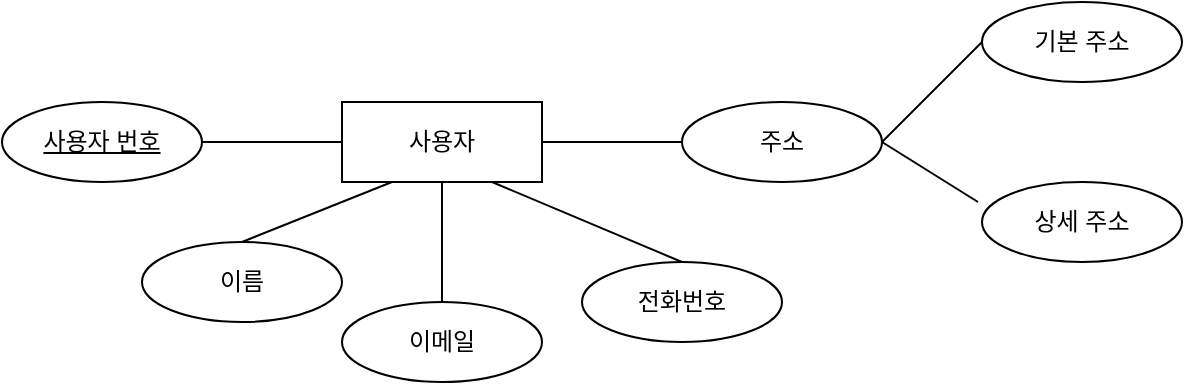 <mxfile version="24.2.3" type="github" pages="3">
  <diagram name="페이지-1" id="6--gZeF1wEDO903Dqqr6">
    <mxGraphModel dx="984" dy="626" grid="1" gridSize="10" guides="1" tooltips="1" connect="1" arrows="1" fold="1" page="1" pageScale="1" pageWidth="827" pageHeight="1169" math="0" shadow="0">
      <root>
        <mxCell id="0" />
        <mxCell id="1" parent="0" />
        <mxCell id="FBzSuq0ser7McIU7XNOZ-1" value="사용자" style="whiteSpace=wrap;html=1;align=center;" parent="1" vertex="1">
          <mxGeometry x="310" y="160" width="100" height="40" as="geometry" />
        </mxCell>
        <mxCell id="FBzSuq0ser7McIU7XNOZ-2" value="이름" style="ellipse;whiteSpace=wrap;html=1;align=center;" parent="1" vertex="1">
          <mxGeometry x="210" y="230" width="100" height="40" as="geometry" />
        </mxCell>
        <mxCell id="FBzSuq0ser7McIU7XNOZ-3" value="" style="endArrow=none;html=1;rounded=0;entryX=0.25;entryY=1;entryDx=0;entryDy=0;exitX=0.5;exitY=0;exitDx=0;exitDy=0;" parent="1" source="FBzSuq0ser7McIU7XNOZ-2" target="FBzSuq0ser7McIU7XNOZ-1" edge="1">
          <mxGeometry relative="1" as="geometry">
            <mxPoint x="330" y="320" as="sourcePoint" />
            <mxPoint x="490" y="320" as="targetPoint" />
          </mxGeometry>
        </mxCell>
        <mxCell id="FBzSuq0ser7McIU7XNOZ-4" value="이메일" style="ellipse;whiteSpace=wrap;html=1;align=center;" parent="1" vertex="1">
          <mxGeometry x="310" y="260" width="100" height="40" as="geometry" />
        </mxCell>
        <mxCell id="FBzSuq0ser7McIU7XNOZ-5" value="전화번호" style="ellipse;whiteSpace=wrap;html=1;align=center;" parent="1" vertex="1">
          <mxGeometry x="430" y="240" width="100" height="40" as="geometry" />
        </mxCell>
        <mxCell id="FBzSuq0ser7McIU7XNOZ-7" value="사용자 번호" style="ellipse;whiteSpace=wrap;html=1;align=center;fontStyle=4;" parent="1" vertex="1">
          <mxGeometry x="140" y="160" width="100" height="40" as="geometry" />
        </mxCell>
        <mxCell id="FBzSuq0ser7McIU7XNOZ-8" value="주소" style="ellipse;whiteSpace=wrap;html=1;align=center;" parent="1" vertex="1">
          <mxGeometry x="480" y="160" width="100" height="40" as="geometry" />
        </mxCell>
        <mxCell id="FBzSuq0ser7McIU7XNOZ-9" value="기본 주소" style="ellipse;whiteSpace=wrap;html=1;align=center;" parent="1" vertex="1">
          <mxGeometry x="630" y="110" width="100" height="40" as="geometry" />
        </mxCell>
        <mxCell id="FBzSuq0ser7McIU7XNOZ-10" value="상세 주소" style="ellipse;whiteSpace=wrap;html=1;align=center;" parent="1" vertex="1">
          <mxGeometry x="630" y="200" width="100" height="40" as="geometry" />
        </mxCell>
        <mxCell id="FBzSuq0ser7McIU7XNOZ-11" value="" style="endArrow=none;html=1;rounded=0;exitX=0.5;exitY=0;exitDx=0;exitDy=0;entryX=0.5;entryY=1;entryDx=0;entryDy=0;" parent="1" source="FBzSuq0ser7McIU7XNOZ-4" target="FBzSuq0ser7McIU7XNOZ-1" edge="1">
          <mxGeometry relative="1" as="geometry">
            <mxPoint x="270" y="240" as="sourcePoint" />
            <mxPoint x="350" y="210" as="targetPoint" />
          </mxGeometry>
        </mxCell>
        <mxCell id="FBzSuq0ser7McIU7XNOZ-12" value="" style="endArrow=none;html=1;rounded=0;entryX=0.75;entryY=1;entryDx=0;entryDy=0;exitX=0.5;exitY=0;exitDx=0;exitDy=0;" parent="1" source="FBzSuq0ser7McIU7XNOZ-5" target="FBzSuq0ser7McIU7XNOZ-1" edge="1">
          <mxGeometry relative="1" as="geometry">
            <mxPoint x="280" y="250" as="sourcePoint" />
            <mxPoint x="355" y="220" as="targetPoint" />
          </mxGeometry>
        </mxCell>
        <mxCell id="FBzSuq0ser7McIU7XNOZ-13" value="" style="endArrow=none;html=1;rounded=0;exitX=1;exitY=0.5;exitDx=0;exitDy=0;entryX=0;entryY=0.5;entryDx=0;entryDy=0;" parent="1" source="FBzSuq0ser7McIU7XNOZ-1" target="FBzSuq0ser7McIU7XNOZ-8" edge="1">
          <mxGeometry relative="1" as="geometry">
            <mxPoint x="330" y="320" as="sourcePoint" />
            <mxPoint x="490" y="320" as="targetPoint" />
          </mxGeometry>
        </mxCell>
        <mxCell id="FBzSuq0ser7McIU7XNOZ-14" value="" style="endArrow=none;html=1;rounded=0;entryX=1;entryY=0.5;entryDx=0;entryDy=0;exitX=0;exitY=0.5;exitDx=0;exitDy=0;" parent="1" source="FBzSuq0ser7McIU7XNOZ-9" target="FBzSuq0ser7McIU7XNOZ-8" edge="1">
          <mxGeometry relative="1" as="geometry">
            <mxPoint x="290" y="260" as="sourcePoint" />
            <mxPoint x="365" y="230" as="targetPoint" />
          </mxGeometry>
        </mxCell>
        <mxCell id="FBzSuq0ser7McIU7XNOZ-15" value="" style="endArrow=none;html=1;rounded=0;entryX=1;entryY=0.5;entryDx=0;entryDy=0;exitX=-0.02;exitY=0.25;exitDx=0;exitDy=0;exitPerimeter=0;" parent="1" source="FBzSuq0ser7McIU7XNOZ-10" target="FBzSuq0ser7McIU7XNOZ-8" edge="1">
          <mxGeometry relative="1" as="geometry">
            <mxPoint x="300" y="270" as="sourcePoint" />
            <mxPoint x="375" y="240" as="targetPoint" />
          </mxGeometry>
        </mxCell>
        <mxCell id="FBzSuq0ser7McIU7XNOZ-16" value="" style="endArrow=none;html=1;rounded=0;entryX=0;entryY=0.5;entryDx=0;entryDy=0;exitX=1;exitY=0.5;exitDx=0;exitDy=0;" parent="1" source="FBzSuq0ser7McIU7XNOZ-7" target="FBzSuq0ser7McIU7XNOZ-1" edge="1">
          <mxGeometry relative="1" as="geometry">
            <mxPoint x="310" y="280" as="sourcePoint" />
            <mxPoint x="385" y="250" as="targetPoint" />
          </mxGeometry>
        </mxCell>
      </root>
    </mxGraphModel>
  </diagram>
  <diagram id="b0v3cTRO-8BU9meh1I1x" name="페이지-2">
    <mxGraphModel dx="984" dy="626" grid="1" gridSize="10" guides="1" tooltips="1" connect="1" arrows="1" fold="1" page="1" pageScale="1" pageWidth="827" pageHeight="1169" math="0" shadow="0">
      <root>
        <mxCell id="0" />
        <mxCell id="1" parent="0" />
        <mxCell id="q2eJ6C5xJmp2FHhEyTEi-1" value="과목" style="whiteSpace=wrap;html=1;align=center;" vertex="1" parent="1">
          <mxGeometry x="554" y="200" width="100" height="40" as="geometry" />
        </mxCell>
        <mxCell id="q2eJ6C5xJmp2FHhEyTEi-2" value="교수" style="whiteSpace=wrap;html=1;align=center;" vertex="1" parent="1">
          <mxGeometry x="554" y="360" width="100" height="40" as="geometry" />
        </mxCell>
        <mxCell id="q2eJ6C5xJmp2FHhEyTEi-3" value="학과" style="whiteSpace=wrap;html=1;align=center;" vertex="1" parent="1">
          <mxGeometry x="161" y="360" width="100" height="40" as="geometry" />
        </mxCell>
        <mxCell id="q2eJ6C5xJmp2FHhEyTEi-4" value="학생" style="whiteSpace=wrap;html=1;align=center;" vertex="1" parent="1">
          <mxGeometry x="161" y="200" width="100" height="40" as="geometry" />
        </mxCell>
        <mxCell id="q2eJ6C5xJmp2FHhEyTEi-5" value="키" style="ellipse;whiteSpace=wrap;html=1;align=center;" vertex="1" parent="1">
          <mxGeometry x="177" y="120" width="100" height="40" as="geometry" />
        </mxCell>
        <mxCell id="q2eJ6C5xJmp2FHhEyTEi-6" value="이름" style="ellipse;whiteSpace=wrap;html=1;align=center;" vertex="1" parent="1">
          <mxGeometry x="57" y="120" width="100" height="40" as="geometry" />
        </mxCell>
        <mxCell id="q2eJ6C5xJmp2FHhEyTEi-7" value="학번" style="ellipse;whiteSpace=wrap;html=1;align=center;fontStyle=4;" vertex="1" parent="1">
          <mxGeometry x="17" y="200" width="100" height="40" as="geometry" />
        </mxCell>
        <mxCell id="q2eJ6C5xJmp2FHhEyTEi-8" value="" style="endArrow=none;html=1;rounded=0;entryX=0;entryY=0.5;entryDx=0;entryDy=0;exitX=1;exitY=0.5;exitDx=0;exitDy=0;" edge="1" parent="1" source="q2eJ6C5xJmp2FHhEyTEi-7" target="q2eJ6C5xJmp2FHhEyTEi-4">
          <mxGeometry relative="1" as="geometry">
            <mxPoint x="117" y="219.5" as="sourcePoint" />
            <mxPoint x="277" y="219.5" as="targetPoint" />
          </mxGeometry>
        </mxCell>
        <mxCell id="q2eJ6C5xJmp2FHhEyTEi-9" value="" style="endArrow=none;html=1;rounded=0;entryX=0.5;entryY=1;entryDx=0;entryDy=0;exitX=0.5;exitY=0;exitDx=0;exitDy=0;" edge="1" parent="1" source="q2eJ6C5xJmp2FHhEyTEi-4" target="q2eJ6C5xJmp2FHhEyTEi-5">
          <mxGeometry relative="1" as="geometry">
            <mxPoint x="127" y="230" as="sourcePoint" />
            <mxPoint x="171" y="230" as="targetPoint" />
          </mxGeometry>
        </mxCell>
        <mxCell id="q2eJ6C5xJmp2FHhEyTEi-10" value="" style="endArrow=none;html=1;rounded=0;entryX=0.25;entryY=0;entryDx=0;entryDy=0;exitX=0.5;exitY=1;exitDx=0;exitDy=0;" edge="1" parent="1" source="q2eJ6C5xJmp2FHhEyTEi-6" target="q2eJ6C5xJmp2FHhEyTEi-4">
          <mxGeometry relative="1" as="geometry">
            <mxPoint x="137" y="170" as="sourcePoint" />
            <mxPoint x="181" y="170" as="targetPoint" />
          </mxGeometry>
        </mxCell>
        <mxCell id="q2eJ6C5xJmp2FHhEyTEi-11" value="학과코드" style="ellipse;whiteSpace=wrap;html=1;align=center;fontStyle=4;" vertex="1" parent="1">
          <mxGeometry x="17" y="360" width="100" height="40" as="geometry" />
        </mxCell>
        <mxCell id="q2eJ6C5xJmp2FHhEyTEi-12" value="학과명" style="ellipse;whiteSpace=wrap;html=1;align=center;" vertex="1" parent="1">
          <mxGeometry x="97" y="440" width="100" height="40" as="geometry" />
        </mxCell>
        <mxCell id="q2eJ6C5xJmp2FHhEyTEi-13" value="" style="endArrow=none;html=1;rounded=0;entryX=0;entryY=0.5;entryDx=0;entryDy=0;exitX=1;exitY=0.5;exitDx=0;exitDy=0;" edge="1" parent="1" source="q2eJ6C5xJmp2FHhEyTEi-11" target="q2eJ6C5xJmp2FHhEyTEi-3">
          <mxGeometry relative="1" as="geometry">
            <mxPoint x="127" y="230" as="sourcePoint" />
            <mxPoint x="171" y="230" as="targetPoint" />
          </mxGeometry>
        </mxCell>
        <mxCell id="q2eJ6C5xJmp2FHhEyTEi-14" value="" style="endArrow=none;html=1;rounded=0;entryX=0.25;entryY=1;entryDx=0;entryDy=0;exitX=0.5;exitY=0;exitDx=0;exitDy=0;" edge="1" parent="1" source="q2eJ6C5xJmp2FHhEyTEi-12" target="q2eJ6C5xJmp2FHhEyTEi-3">
          <mxGeometry relative="1" as="geometry">
            <mxPoint x="137" y="240" as="sourcePoint" />
            <mxPoint x="181" y="240" as="targetPoint" />
          </mxGeometry>
        </mxCell>
        <mxCell id="q2eJ6C5xJmp2FHhEyTEi-15" value="교수코드" style="ellipse;whiteSpace=wrap;html=1;align=center;fontStyle=4;" vertex="1" parent="1">
          <mxGeometry x="690" y="360" width="100" height="40" as="geometry" />
        </mxCell>
        <mxCell id="q2eJ6C5xJmp2FHhEyTEi-16" value="교수명" style="ellipse;whiteSpace=wrap;html=1;align=center;" vertex="1" parent="1">
          <mxGeometry x="600" y="430" width="100" height="40" as="geometry" />
        </mxCell>
        <mxCell id="q2eJ6C5xJmp2FHhEyTEi-17" value="" style="endArrow=none;html=1;rounded=0;exitX=0;exitY=0.5;exitDx=0;exitDy=0;entryX=1;entryY=0.5;entryDx=0;entryDy=0;" edge="1" parent="1" source="q2eJ6C5xJmp2FHhEyTEi-15" target="q2eJ6C5xJmp2FHhEyTEi-2">
          <mxGeometry relative="1" as="geometry">
            <mxPoint x="600" y="230" as="sourcePoint" />
            <mxPoint x="660" y="400" as="targetPoint" />
          </mxGeometry>
        </mxCell>
        <mxCell id="q2eJ6C5xJmp2FHhEyTEi-18" value="" style="endArrow=none;html=1;rounded=0;entryX=0.75;entryY=1;entryDx=0;entryDy=0;exitX=0.5;exitY=0;exitDx=0;exitDy=0;" edge="1" parent="1" source="q2eJ6C5xJmp2FHhEyTEi-16" target="q2eJ6C5xJmp2FHhEyTEi-2">
          <mxGeometry relative="1" as="geometry">
            <mxPoint x="610" y="240" as="sourcePoint" />
            <mxPoint x="659" y="400" as="targetPoint" />
          </mxGeometry>
        </mxCell>
        <mxCell id="q2eJ6C5xJmp2FHhEyTEi-21" value="종료일" style="ellipse;whiteSpace=wrap;html=1;align=center;" vertex="1" parent="1">
          <mxGeometry x="510" y="120" width="100" height="40" as="geometry" />
        </mxCell>
        <mxCell id="q2eJ6C5xJmp2FHhEyTEi-22" value="시작일" style="ellipse;whiteSpace=wrap;html=1;align=center;" vertex="1" parent="1">
          <mxGeometry x="610" y="100" width="100" height="40" as="geometry" />
        </mxCell>
        <mxCell id="q2eJ6C5xJmp2FHhEyTEi-23" value="과목명" style="ellipse;whiteSpace=wrap;html=1;align=center;" vertex="1" parent="1">
          <mxGeometry x="690" y="140" width="100" height="40" as="geometry" />
        </mxCell>
        <mxCell id="q2eJ6C5xJmp2FHhEyTEi-24" value="과목코드" style="ellipse;whiteSpace=wrap;html=1;align=center;fontStyle=4;" vertex="1" parent="1">
          <mxGeometry x="700" y="200" width="100" height="40" as="geometry" />
        </mxCell>
        <mxCell id="q2eJ6C5xJmp2FHhEyTEi-25" value="" style="endArrow=none;html=1;rounded=0;entryX=1;entryY=1;entryDx=0;entryDy=0;exitX=0.5;exitY=0;exitDx=0;exitDy=0;" edge="1" parent="1" source="q2eJ6C5xJmp2FHhEyTEi-1" target="q2eJ6C5xJmp2FHhEyTEi-21">
          <mxGeometry relative="1" as="geometry">
            <mxPoint x="200" y="230" as="sourcePoint" />
            <mxPoint x="244" y="230" as="targetPoint" />
          </mxGeometry>
        </mxCell>
        <mxCell id="q2eJ6C5xJmp2FHhEyTEi-26" value="" style="endArrow=none;html=1;rounded=0;entryX=0.5;entryY=1;entryDx=0;entryDy=0;exitX=0.75;exitY=0;exitDx=0;exitDy=0;" edge="1" parent="1" source="q2eJ6C5xJmp2FHhEyTEi-1" target="q2eJ6C5xJmp2FHhEyTEi-22">
          <mxGeometry relative="1" as="geometry">
            <mxPoint x="210" y="240" as="sourcePoint" />
            <mxPoint x="254" y="240" as="targetPoint" />
          </mxGeometry>
        </mxCell>
        <mxCell id="q2eJ6C5xJmp2FHhEyTEi-27" value="" style="endArrow=none;html=1;rounded=0;exitX=1;exitY=0;exitDx=0;exitDy=0;entryX=0;entryY=0.5;entryDx=0;entryDy=0;" edge="1" parent="1" source="q2eJ6C5xJmp2FHhEyTEi-1" target="q2eJ6C5xJmp2FHhEyTEi-23">
          <mxGeometry relative="1" as="geometry">
            <mxPoint x="220" y="250" as="sourcePoint" />
            <mxPoint x="264" y="250" as="targetPoint" />
          </mxGeometry>
        </mxCell>
        <mxCell id="q2eJ6C5xJmp2FHhEyTEi-28" value="" style="endArrow=none;html=1;rounded=0;entryX=0;entryY=0.5;entryDx=0;entryDy=0;exitX=1;exitY=0.5;exitDx=0;exitDy=0;" edge="1" parent="1" source="q2eJ6C5xJmp2FHhEyTEi-1" target="q2eJ6C5xJmp2FHhEyTEi-24">
          <mxGeometry relative="1" as="geometry">
            <mxPoint x="230" y="260" as="sourcePoint" />
            <mxPoint x="274" y="260" as="targetPoint" />
          </mxGeometry>
        </mxCell>
        <mxCell id="q2eJ6C5xJmp2FHhEyTEi-30" value="수강" style="shape=rhombus;perimeter=rhombusPerimeter;whiteSpace=wrap;html=1;align=center;" vertex="1" parent="1">
          <mxGeometry x="350" y="190" width="120" height="60" as="geometry" />
        </mxCell>
        <mxCell id="q2eJ6C5xJmp2FHhEyTEi-31" value="소속" style="shape=rhombus;perimeter=rhombusPerimeter;whiteSpace=wrap;html=1;align=center;" vertex="1" parent="1">
          <mxGeometry x="350" y="350" width="120" height="60" as="geometry" />
        </mxCell>
        <mxCell id="q2eJ6C5xJmp2FHhEyTEi-32" value="강의" style="shape=rhombus;perimeter=rhombusPerimeter;whiteSpace=wrap;html=1;align=center;" vertex="1" parent="1">
          <mxGeometry x="544" y="270" width="120" height="60" as="geometry" />
        </mxCell>
        <mxCell id="q2eJ6C5xJmp2FHhEyTEi-33" value="소속" style="shape=rhombus;perimeter=rhombusPerimeter;whiteSpace=wrap;html=1;align=center;" vertex="1" parent="1">
          <mxGeometry x="151" y="270" width="120" height="60" as="geometry" />
        </mxCell>
        <mxCell id="q2eJ6C5xJmp2FHhEyTEi-35" value="" style="endArrow=none;html=1;rounded=0;exitX=1;exitY=0.5;exitDx=0;exitDy=0;entryX=0;entryY=0.5;entryDx=0;entryDy=0;" edge="1" parent="1" source="q2eJ6C5xJmp2FHhEyTEi-3" target="q2eJ6C5xJmp2FHhEyTEi-31">
          <mxGeometry relative="1" as="geometry">
            <mxPoint x="287" y="320" as="sourcePoint" />
            <mxPoint x="307" y="380" as="targetPoint" />
          </mxGeometry>
        </mxCell>
        <mxCell id="q2eJ6C5xJmp2FHhEyTEi-45" value="1" style="edgeLabel;html=1;align=center;verticalAlign=middle;resizable=0;points=[];" vertex="1" connectable="0" parent="q2eJ6C5xJmp2FHhEyTEi-35">
          <mxGeometry x="0.478" relative="1" as="geometry">
            <mxPoint x="-50" y="10" as="offset" />
          </mxGeometry>
        </mxCell>
        <mxCell id="q2eJ6C5xJmp2FHhEyTEi-36" value="N" style="endArrow=none;html=1;rounded=0;exitX=1;exitY=0.5;exitDx=0;exitDy=0;entryX=0;entryY=0.5;entryDx=0;entryDy=0;" edge="1" parent="1" source="q2eJ6C5xJmp2FHhEyTEi-31" target="q2eJ6C5xJmp2FHhEyTEi-2">
          <mxGeometry x="0.481" y="-10" relative="1" as="geometry">
            <mxPoint x="340" y="330" as="sourcePoint" />
            <mxPoint x="500" y="330" as="targetPoint" />
            <mxPoint as="offset" />
          </mxGeometry>
        </mxCell>
        <mxCell id="q2eJ6C5xJmp2FHhEyTEi-37" value="1" style="endArrow=none;html=1;rounded=0;entryX=0.5;entryY=1;entryDx=0;entryDy=0;exitX=0.5;exitY=0;exitDx=0;exitDy=0;" edge="1" parent="1" source="q2eJ6C5xJmp2FHhEyTEi-2" target="q2eJ6C5xJmp2FHhEyTEi-32">
          <mxGeometry x="-0.333" y="-6" relative="1" as="geometry">
            <mxPoint x="380" y="340" as="sourcePoint" />
            <mxPoint x="540" y="340" as="targetPoint" />
            <mxPoint as="offset" />
          </mxGeometry>
        </mxCell>
        <mxCell id="q2eJ6C5xJmp2FHhEyTEi-38" value="" style="endArrow=none;html=1;rounded=0;exitX=0.5;exitY=1;exitDx=0;exitDy=0;entryX=0.5;entryY=0;entryDx=0;entryDy=0;" edge="1" parent="1" source="q2eJ6C5xJmp2FHhEyTEi-33" target="q2eJ6C5xJmp2FHhEyTEi-3">
          <mxGeometry relative="1" as="geometry">
            <mxPoint x="317" y="350" as="sourcePoint" />
            <mxPoint x="477" y="350" as="targetPoint" />
          </mxGeometry>
        </mxCell>
        <mxCell id="q2eJ6C5xJmp2FHhEyTEi-44" value="1" style="edgeLabel;html=1;align=center;verticalAlign=middle;resizable=0;points=[];" vertex="1" connectable="0" parent="q2eJ6C5xJmp2FHhEyTEi-38">
          <mxGeometry x="-0.133" y="1" relative="1" as="geometry">
            <mxPoint x="5" as="offset" />
          </mxGeometry>
        </mxCell>
        <mxCell id="q2eJ6C5xJmp2FHhEyTEi-39" value="" style="endArrow=none;html=1;rounded=0;entryX=0.5;entryY=1;entryDx=0;entryDy=0;exitX=0.5;exitY=0;exitDx=0;exitDy=0;" edge="1" parent="1" source="q2eJ6C5xJmp2FHhEyTEi-32" target="q2eJ6C5xJmp2FHhEyTEi-1">
          <mxGeometry relative="1" as="geometry">
            <mxPoint x="614" y="370" as="sourcePoint" />
            <mxPoint x="614" y="340" as="targetPoint" />
          </mxGeometry>
        </mxCell>
        <mxCell id="q2eJ6C5xJmp2FHhEyTEi-46" value="N" style="edgeLabel;html=1;align=center;verticalAlign=middle;resizable=0;points=[];" vertex="1" connectable="0" parent="q2eJ6C5xJmp2FHhEyTEi-39">
          <mxGeometry x="0.2" y="-1" relative="1" as="geometry">
            <mxPoint x="5" y="-2" as="offset" />
          </mxGeometry>
        </mxCell>
        <mxCell id="q2eJ6C5xJmp2FHhEyTEi-40" value="" style="endArrow=none;html=1;rounded=0;entryX=0.5;entryY=1;entryDx=0;entryDy=0;exitX=0.5;exitY=0;exitDx=0;exitDy=0;" edge="1" parent="1" source="q2eJ6C5xJmp2FHhEyTEi-33" target="q2eJ6C5xJmp2FHhEyTEi-4">
          <mxGeometry relative="1" as="geometry">
            <mxPoint x="551" y="380" as="sourcePoint" />
            <mxPoint x="551" y="350" as="targetPoint" />
          </mxGeometry>
        </mxCell>
        <mxCell id="q2eJ6C5xJmp2FHhEyTEi-43" value="N" style="edgeLabel;html=1;align=center;verticalAlign=middle;resizable=0;points=[];" vertex="1" connectable="0" parent="q2eJ6C5xJmp2FHhEyTEi-40">
          <mxGeometry x="0.067" relative="1" as="geometry">
            <mxPoint x="8" as="offset" />
          </mxGeometry>
        </mxCell>
        <mxCell id="q2eJ6C5xJmp2FHhEyTEi-41" value="N" style="endArrow=none;html=1;rounded=0;entryX=1;entryY=0.5;entryDx=0;entryDy=0;exitX=0;exitY=0.5;exitDx=0;exitDy=0;" edge="1" parent="1" source="q2eJ6C5xJmp2FHhEyTEi-30" target="q2eJ6C5xJmp2FHhEyTEi-4">
          <mxGeometry x="0.739" y="-10" relative="1" as="geometry">
            <mxPoint x="307" y="220" as="sourcePoint" />
            <mxPoint x="561" y="360" as="targetPoint" />
            <mxPoint as="offset" />
          </mxGeometry>
        </mxCell>
        <mxCell id="q2eJ6C5xJmp2FHhEyTEi-42" value="" style="endArrow=none;html=1;rounded=0;entryX=1;entryY=0.5;entryDx=0;entryDy=0;exitX=0;exitY=0.5;exitDx=0;exitDy=0;" edge="1" parent="1" source="q2eJ6C5xJmp2FHhEyTEi-1" target="q2eJ6C5xJmp2FHhEyTEi-30">
          <mxGeometry relative="1" as="geometry">
            <mxPoint x="614" y="400" as="sourcePoint" />
            <mxPoint x="614" y="370" as="targetPoint" />
          </mxGeometry>
        </mxCell>
        <mxCell id="q2eJ6C5xJmp2FHhEyTEi-47" value="M" style="edgeLabel;html=1;align=center;verticalAlign=middle;resizable=0;points=[];" vertex="1" connectable="0" parent="q2eJ6C5xJmp2FHhEyTEi-42">
          <mxGeometry x="-0.037" y="1" relative="1" as="geometry">
            <mxPoint x="16" y="-11" as="offset" />
          </mxGeometry>
        </mxCell>
        <mxCell id="q2eJ6C5xJmp2FHhEyTEi-52" value="학점" style="ellipse;whiteSpace=wrap;html=1;align=center;" vertex="1" parent="1">
          <mxGeometry x="420" y="80" width="100" height="40" as="geometry" />
        </mxCell>
        <mxCell id="q2eJ6C5xJmp2FHhEyTEi-53" value="수강일자" style="ellipse;whiteSpace=wrap;html=1;align=center;" vertex="1" parent="1">
          <mxGeometry x="300" y="80" width="100" height="40" as="geometry" />
        </mxCell>
        <mxCell id="q2eJ6C5xJmp2FHhEyTEi-54" value="" style="endArrow=none;html=1;rounded=0;exitX=0.5;exitY=0;exitDx=0;exitDy=0;entryX=0.5;entryY=1;entryDx=0;entryDy=0;" edge="1" parent="1" source="q2eJ6C5xJmp2FHhEyTEi-30" target="q2eJ6C5xJmp2FHhEyTEi-53">
          <mxGeometry relative="1" as="geometry">
            <mxPoint x="264" y="210" as="sourcePoint" />
            <mxPoint x="350" y="120" as="targetPoint" />
          </mxGeometry>
        </mxCell>
        <mxCell id="q2eJ6C5xJmp2FHhEyTEi-55" value="" style="endArrow=none;html=1;rounded=0;entryX=0.5;entryY=1;entryDx=0;entryDy=0;exitX=0.5;exitY=0;exitDx=0;exitDy=0;" edge="1" parent="1" source="q2eJ6C5xJmp2FHhEyTEi-30" target="q2eJ6C5xJmp2FHhEyTEi-52">
          <mxGeometry relative="1" as="geometry">
            <mxPoint x="274" y="220" as="sourcePoint" />
            <mxPoint x="290" y="180" as="targetPoint" />
          </mxGeometry>
        </mxCell>
      </root>
    </mxGraphModel>
  </diagram>
  <diagram id="-9JvdHD5CR0-NQveA9n_" name="페이지-3">
    <mxGraphModel dx="984" dy="626" grid="1" gridSize="10" guides="1" tooltips="1" connect="1" arrows="1" fold="1" page="1" pageScale="1" pageWidth="827" pageHeight="1169" math="0" shadow="0">
      <root>
        <mxCell id="0" />
        <mxCell id="1" parent="0" />
        <mxCell id="KOqGRpoZ86QKmZcUCeNR-1" value="수강" style="shape=table;startSize=30;container=1;collapsible=1;childLayout=tableLayout;fixedRows=1;rowLines=0;fontStyle=1;align=center;resizeLast=1;html=1;whiteSpace=wrap;" vertex="1" parent="1">
          <mxGeometry x="323.5" y="70" width="180" height="180" as="geometry" />
        </mxCell>
        <mxCell id="KOqGRpoZ86QKmZcUCeNR-2" value="" style="shape=tableRow;horizontal=0;startSize=0;swimlaneHead=0;swimlaneBody=0;fillColor=none;collapsible=0;dropTarget=0;points=[[0,0.5],[1,0.5]];portConstraint=eastwest;top=0;left=0;right=0;bottom=0;html=1;" vertex="1" parent="KOqGRpoZ86QKmZcUCeNR-1">
          <mxGeometry y="30" width="180" height="30" as="geometry" />
        </mxCell>
        <mxCell id="KOqGRpoZ86QKmZcUCeNR-3" value="PK,FK1" style="shape=partialRectangle;connectable=0;fillColor=none;top=0;left=0;bottom=0;right=0;fontStyle=1;overflow=hidden;html=1;whiteSpace=wrap;" vertex="1" parent="KOqGRpoZ86QKmZcUCeNR-2">
          <mxGeometry width="60" height="30" as="geometry">
            <mxRectangle width="60" height="30" as="alternateBounds" />
          </mxGeometry>
        </mxCell>
        <mxCell id="KOqGRpoZ86QKmZcUCeNR-4" value="학번" style="shape=partialRectangle;connectable=0;fillColor=none;top=0;left=0;bottom=0;right=0;align=left;spacingLeft=6;fontStyle=5;overflow=hidden;html=1;whiteSpace=wrap;" vertex="1" parent="KOqGRpoZ86QKmZcUCeNR-2">
          <mxGeometry x="60" width="120" height="30" as="geometry">
            <mxRectangle width="120" height="30" as="alternateBounds" />
          </mxGeometry>
        </mxCell>
        <mxCell id="KOqGRpoZ86QKmZcUCeNR-5" value="" style="shape=tableRow;horizontal=0;startSize=0;swimlaneHead=0;swimlaneBody=0;fillColor=none;collapsible=0;dropTarget=0;points=[[0,0.5],[1,0.5]];portConstraint=eastwest;top=0;left=0;right=0;bottom=1;html=1;" vertex="1" parent="KOqGRpoZ86QKmZcUCeNR-1">
          <mxGeometry y="60" width="180" height="30" as="geometry" />
        </mxCell>
        <mxCell id="KOqGRpoZ86QKmZcUCeNR-6" value="PK,FK2" style="shape=partialRectangle;connectable=0;fillColor=none;top=0;left=0;bottom=0;right=0;fontStyle=1;overflow=hidden;html=1;whiteSpace=wrap;" vertex="1" parent="KOqGRpoZ86QKmZcUCeNR-5">
          <mxGeometry width="60" height="30" as="geometry">
            <mxRectangle width="60" height="30" as="alternateBounds" />
          </mxGeometry>
        </mxCell>
        <mxCell id="KOqGRpoZ86QKmZcUCeNR-7" value="과목코드" style="shape=partialRectangle;connectable=0;fillColor=none;top=0;left=0;bottom=0;right=0;align=left;spacingLeft=6;fontStyle=5;overflow=hidden;html=1;whiteSpace=wrap;" vertex="1" parent="KOqGRpoZ86QKmZcUCeNR-5">
          <mxGeometry x="60" width="120" height="30" as="geometry">
            <mxRectangle width="120" height="30" as="alternateBounds" />
          </mxGeometry>
        </mxCell>
        <mxCell id="duX54C6qpfdlGyZP6-Ws-5" value="" style="shape=tableRow;horizontal=0;startSize=0;swimlaneHead=0;swimlaneBody=0;fillColor=none;collapsible=0;dropTarget=0;points=[[0,0.5],[1,0.5]];portConstraint=eastwest;top=0;left=0;right=0;bottom=1;html=1;" vertex="1" parent="KOqGRpoZ86QKmZcUCeNR-1">
          <mxGeometry y="90" width="180" height="30" as="geometry" />
        </mxCell>
        <mxCell id="duX54C6qpfdlGyZP6-Ws-6" value="AK" style="shape=partialRectangle;connectable=0;fillColor=none;top=0;left=0;bottom=0;right=0;fontStyle=1;overflow=hidden;html=1;whiteSpace=wrap;" vertex="1" parent="duX54C6qpfdlGyZP6-Ws-5">
          <mxGeometry width="60" height="30" as="geometry">
            <mxRectangle width="60" height="30" as="alternateBounds" />
          </mxGeometry>
        </mxCell>
        <mxCell id="duX54C6qpfdlGyZP6-Ws-7" value="수강번호" style="shape=partialRectangle;connectable=0;fillColor=none;top=0;left=0;bottom=0;right=0;align=left;spacingLeft=6;fontStyle=5;overflow=hidden;html=1;whiteSpace=wrap;" vertex="1" parent="duX54C6qpfdlGyZP6-Ws-5">
          <mxGeometry x="60" width="120" height="30" as="geometry">
            <mxRectangle width="120" height="30" as="alternateBounds" />
          </mxGeometry>
        </mxCell>
        <mxCell id="KOqGRpoZ86QKmZcUCeNR-8" value="" style="shape=tableRow;horizontal=0;startSize=0;swimlaneHead=0;swimlaneBody=0;fillColor=none;collapsible=0;dropTarget=0;points=[[0,0.5],[1,0.5]];portConstraint=eastwest;top=0;left=0;right=0;bottom=0;html=1;" vertex="1" parent="KOqGRpoZ86QKmZcUCeNR-1">
          <mxGeometry y="120" width="180" height="30" as="geometry" />
        </mxCell>
        <mxCell id="KOqGRpoZ86QKmZcUCeNR-9" value="" style="shape=partialRectangle;connectable=0;fillColor=none;top=0;left=0;bottom=0;right=0;editable=1;overflow=hidden;html=1;whiteSpace=wrap;" vertex="1" parent="KOqGRpoZ86QKmZcUCeNR-8">
          <mxGeometry width="60" height="30" as="geometry">
            <mxRectangle width="60" height="30" as="alternateBounds" />
          </mxGeometry>
        </mxCell>
        <mxCell id="KOqGRpoZ86QKmZcUCeNR-10" value="수강일자" style="shape=partialRectangle;connectable=0;fillColor=none;top=0;left=0;bottom=0;right=0;align=left;spacingLeft=6;overflow=hidden;html=1;whiteSpace=wrap;" vertex="1" parent="KOqGRpoZ86QKmZcUCeNR-8">
          <mxGeometry x="60" width="120" height="30" as="geometry">
            <mxRectangle width="120" height="30" as="alternateBounds" />
          </mxGeometry>
        </mxCell>
        <mxCell id="KOqGRpoZ86QKmZcUCeNR-11" value="" style="shape=tableRow;horizontal=0;startSize=0;swimlaneHead=0;swimlaneBody=0;fillColor=none;collapsible=0;dropTarget=0;points=[[0,0.5],[1,0.5]];portConstraint=eastwest;top=0;left=0;right=0;bottom=0;html=1;" vertex="1" parent="KOqGRpoZ86QKmZcUCeNR-1">
          <mxGeometry y="150" width="180" height="30" as="geometry" />
        </mxCell>
        <mxCell id="KOqGRpoZ86QKmZcUCeNR-12" value="" style="shape=partialRectangle;connectable=0;fillColor=none;top=0;left=0;bottom=0;right=0;editable=1;overflow=hidden;html=1;whiteSpace=wrap;" vertex="1" parent="KOqGRpoZ86QKmZcUCeNR-11">
          <mxGeometry width="60" height="30" as="geometry">
            <mxRectangle width="60" height="30" as="alternateBounds" />
          </mxGeometry>
        </mxCell>
        <mxCell id="KOqGRpoZ86QKmZcUCeNR-13" value="학점" style="shape=partialRectangle;connectable=0;fillColor=none;top=0;left=0;bottom=0;right=0;align=left;spacingLeft=6;overflow=hidden;html=1;whiteSpace=wrap;" vertex="1" parent="KOqGRpoZ86QKmZcUCeNR-11">
          <mxGeometry x="60" width="120" height="30" as="geometry">
            <mxRectangle width="120" height="30" as="alternateBounds" />
          </mxGeometry>
        </mxCell>
        <mxCell id="KOqGRpoZ86QKmZcUCeNR-14" value="교수" style="shape=table;startSize=30;container=1;collapsible=1;childLayout=tableLayout;fixedRows=1;rowLines=0;fontStyle=1;align=center;resizeLast=1;html=1;" vertex="1" parent="1">
          <mxGeometry x="470" y="370" width="180" height="120" as="geometry" />
        </mxCell>
        <mxCell id="KOqGRpoZ86QKmZcUCeNR-15" value="" style="shape=tableRow;horizontal=0;startSize=0;swimlaneHead=0;swimlaneBody=0;fillColor=none;collapsible=0;dropTarget=0;points=[[0,0.5],[1,0.5]];portConstraint=eastwest;top=0;left=0;right=0;bottom=1;" vertex="1" parent="KOqGRpoZ86QKmZcUCeNR-14">
          <mxGeometry y="30" width="180" height="30" as="geometry" />
        </mxCell>
        <mxCell id="KOqGRpoZ86QKmZcUCeNR-16" value="PK" style="shape=partialRectangle;connectable=0;fillColor=none;top=0;left=0;bottom=0;right=0;fontStyle=1;overflow=hidden;whiteSpace=wrap;html=1;" vertex="1" parent="KOqGRpoZ86QKmZcUCeNR-15">
          <mxGeometry width="30" height="30" as="geometry">
            <mxRectangle width="30" height="30" as="alternateBounds" />
          </mxGeometry>
        </mxCell>
        <mxCell id="KOqGRpoZ86QKmZcUCeNR-17" value="교수코드" style="shape=partialRectangle;connectable=0;fillColor=none;top=0;left=0;bottom=0;right=0;align=left;spacingLeft=6;fontStyle=5;overflow=hidden;whiteSpace=wrap;html=1;" vertex="1" parent="KOqGRpoZ86QKmZcUCeNR-15">
          <mxGeometry x="30" width="150" height="30" as="geometry">
            <mxRectangle width="150" height="30" as="alternateBounds" />
          </mxGeometry>
        </mxCell>
        <mxCell id="KOqGRpoZ86QKmZcUCeNR-18" value="" style="shape=tableRow;horizontal=0;startSize=0;swimlaneHead=0;swimlaneBody=0;fillColor=none;collapsible=0;dropTarget=0;points=[[0,0.5],[1,0.5]];portConstraint=eastwest;top=0;left=0;right=0;bottom=0;" vertex="1" parent="KOqGRpoZ86QKmZcUCeNR-14">
          <mxGeometry y="60" width="180" height="30" as="geometry" />
        </mxCell>
        <mxCell id="KOqGRpoZ86QKmZcUCeNR-19" value="" style="shape=partialRectangle;connectable=0;fillColor=none;top=0;left=0;bottom=0;right=0;editable=1;overflow=hidden;whiteSpace=wrap;html=1;" vertex="1" parent="KOqGRpoZ86QKmZcUCeNR-18">
          <mxGeometry width="30" height="30" as="geometry">
            <mxRectangle width="30" height="30" as="alternateBounds" />
          </mxGeometry>
        </mxCell>
        <mxCell id="KOqGRpoZ86QKmZcUCeNR-20" value="교수명" style="shape=partialRectangle;connectable=0;fillColor=none;top=0;left=0;bottom=0;right=0;align=left;spacingLeft=6;overflow=hidden;whiteSpace=wrap;html=1;" vertex="1" parent="KOqGRpoZ86QKmZcUCeNR-18">
          <mxGeometry x="30" width="150" height="30" as="geometry">
            <mxRectangle width="150" height="30" as="alternateBounds" />
          </mxGeometry>
        </mxCell>
        <mxCell id="3zEK23_5jGIgFT1kVGsO-37" value="" style="shape=tableRow;horizontal=0;startSize=0;swimlaneHead=0;swimlaneBody=0;fillColor=none;collapsible=0;dropTarget=0;points=[[0,0.5],[1,0.5]];portConstraint=eastwest;top=0;left=0;right=0;bottom=0;" vertex="1" parent="KOqGRpoZ86QKmZcUCeNR-14">
          <mxGeometry y="90" width="180" height="30" as="geometry" />
        </mxCell>
        <mxCell id="3zEK23_5jGIgFT1kVGsO-38" value="FK" style="shape=partialRectangle;connectable=0;fillColor=none;top=0;left=0;bottom=0;right=0;editable=1;overflow=hidden;whiteSpace=wrap;html=1;" vertex="1" parent="3zEK23_5jGIgFT1kVGsO-37">
          <mxGeometry width="30" height="30" as="geometry">
            <mxRectangle width="30" height="30" as="alternateBounds" />
          </mxGeometry>
        </mxCell>
        <mxCell id="3zEK23_5jGIgFT1kVGsO-39" value="학과코드" style="shape=partialRectangle;connectable=0;fillColor=none;top=0;left=0;bottom=0;right=0;align=left;spacingLeft=6;overflow=hidden;whiteSpace=wrap;html=1;" vertex="1" parent="3zEK23_5jGIgFT1kVGsO-37">
          <mxGeometry x="30" width="150" height="30" as="geometry">
            <mxRectangle width="150" height="30" as="alternateBounds" />
          </mxGeometry>
        </mxCell>
        <mxCell id="KOqGRpoZ86QKmZcUCeNR-27" value="학생" style="shape=table;startSize=30;container=1;collapsible=1;childLayout=tableLayout;fixedRows=1;rowLines=0;fontStyle=1;align=center;resizeLast=1;html=1;" vertex="1" parent="1">
          <mxGeometry x="40" y="80" width="180" height="130" as="geometry" />
        </mxCell>
        <mxCell id="KOqGRpoZ86QKmZcUCeNR-28" value="" style="shape=tableRow;horizontal=0;startSize=0;swimlaneHead=0;swimlaneBody=0;fillColor=none;collapsible=0;dropTarget=0;points=[[0,0.5],[1,0.5]];portConstraint=eastwest;top=0;left=0;right=0;bottom=1;" vertex="1" parent="KOqGRpoZ86QKmZcUCeNR-27">
          <mxGeometry y="30" width="180" height="30" as="geometry" />
        </mxCell>
        <mxCell id="KOqGRpoZ86QKmZcUCeNR-29" value="PK" style="shape=partialRectangle;connectable=0;fillColor=none;top=0;left=0;bottom=0;right=0;fontStyle=1;overflow=hidden;whiteSpace=wrap;html=1;" vertex="1" parent="KOqGRpoZ86QKmZcUCeNR-28">
          <mxGeometry width="30" height="30" as="geometry">
            <mxRectangle width="30" height="30" as="alternateBounds" />
          </mxGeometry>
        </mxCell>
        <mxCell id="KOqGRpoZ86QKmZcUCeNR-30" value="학번" style="shape=partialRectangle;connectable=0;fillColor=none;top=0;left=0;bottom=0;right=0;align=left;spacingLeft=6;fontStyle=5;overflow=hidden;whiteSpace=wrap;html=1;" vertex="1" parent="KOqGRpoZ86QKmZcUCeNR-28">
          <mxGeometry x="30" width="150" height="30" as="geometry">
            <mxRectangle width="150" height="30" as="alternateBounds" />
          </mxGeometry>
        </mxCell>
        <mxCell id="KOqGRpoZ86QKmZcUCeNR-31" value="" style="shape=tableRow;horizontal=0;startSize=0;swimlaneHead=0;swimlaneBody=0;fillColor=none;collapsible=0;dropTarget=0;points=[[0,0.5],[1,0.5]];portConstraint=eastwest;top=0;left=0;right=0;bottom=0;" vertex="1" parent="KOqGRpoZ86QKmZcUCeNR-27">
          <mxGeometry y="60" width="180" height="30" as="geometry" />
        </mxCell>
        <mxCell id="KOqGRpoZ86QKmZcUCeNR-32" value="" style="shape=partialRectangle;connectable=0;fillColor=none;top=0;left=0;bottom=0;right=0;editable=1;overflow=hidden;whiteSpace=wrap;html=1;" vertex="1" parent="KOqGRpoZ86QKmZcUCeNR-31">
          <mxGeometry width="30" height="30" as="geometry">
            <mxRectangle width="30" height="30" as="alternateBounds" />
          </mxGeometry>
        </mxCell>
        <mxCell id="KOqGRpoZ86QKmZcUCeNR-33" value="이름" style="shape=partialRectangle;connectable=0;fillColor=none;top=0;left=0;bottom=0;right=0;align=left;spacingLeft=6;overflow=hidden;whiteSpace=wrap;html=1;" vertex="1" parent="KOqGRpoZ86QKmZcUCeNR-31">
          <mxGeometry x="30" width="150" height="30" as="geometry">
            <mxRectangle width="150" height="30" as="alternateBounds" />
          </mxGeometry>
        </mxCell>
        <mxCell id="KOqGRpoZ86QKmZcUCeNR-34" value="" style="shape=tableRow;horizontal=0;startSize=0;swimlaneHead=0;swimlaneBody=0;fillColor=none;collapsible=0;dropTarget=0;points=[[0,0.5],[1,0.5]];portConstraint=eastwest;top=0;left=0;right=0;bottom=0;" vertex="1" parent="KOqGRpoZ86QKmZcUCeNR-27">
          <mxGeometry y="90" width="180" height="20" as="geometry" />
        </mxCell>
        <mxCell id="KOqGRpoZ86QKmZcUCeNR-35" value="" style="shape=partialRectangle;connectable=0;fillColor=none;top=0;left=0;bottom=0;right=0;editable=1;overflow=hidden;whiteSpace=wrap;html=1;" vertex="1" parent="KOqGRpoZ86QKmZcUCeNR-34">
          <mxGeometry width="30" height="20" as="geometry">
            <mxRectangle width="30" height="20" as="alternateBounds" />
          </mxGeometry>
        </mxCell>
        <mxCell id="KOqGRpoZ86QKmZcUCeNR-36" value="키" style="shape=partialRectangle;connectable=0;fillColor=none;top=0;left=0;bottom=0;right=0;align=left;spacingLeft=6;overflow=hidden;whiteSpace=wrap;html=1;" vertex="1" parent="KOqGRpoZ86QKmZcUCeNR-34">
          <mxGeometry x="30" width="150" height="20" as="geometry">
            <mxRectangle width="150" height="20" as="alternateBounds" />
          </mxGeometry>
        </mxCell>
        <mxCell id="3zEK23_5jGIgFT1kVGsO-31" value="" style="shape=tableRow;horizontal=0;startSize=0;swimlaneHead=0;swimlaneBody=0;fillColor=none;collapsible=0;dropTarget=0;points=[[0,0.5],[1,0.5]];portConstraint=eastwest;top=0;left=0;right=0;bottom=0;" vertex="1" parent="KOqGRpoZ86QKmZcUCeNR-27">
          <mxGeometry y="110" width="180" height="20" as="geometry" />
        </mxCell>
        <mxCell id="3zEK23_5jGIgFT1kVGsO-32" value="FK" style="shape=partialRectangle;connectable=0;fillColor=none;top=0;left=0;bottom=0;right=0;editable=1;overflow=hidden;whiteSpace=wrap;html=1;" vertex="1" parent="3zEK23_5jGIgFT1kVGsO-31">
          <mxGeometry width="30" height="20" as="geometry">
            <mxRectangle width="30" height="20" as="alternateBounds" />
          </mxGeometry>
        </mxCell>
        <mxCell id="3zEK23_5jGIgFT1kVGsO-33" value="학과코드" style="shape=partialRectangle;connectable=0;fillColor=none;top=0;left=0;bottom=0;right=0;align=left;spacingLeft=6;overflow=hidden;whiteSpace=wrap;html=1;" vertex="1" parent="3zEK23_5jGIgFT1kVGsO-31">
          <mxGeometry x="30" width="150" height="20" as="geometry">
            <mxRectangle width="150" height="20" as="alternateBounds" />
          </mxGeometry>
        </mxCell>
        <mxCell id="KOqGRpoZ86QKmZcUCeNR-40" value="과목" style="shape=table;startSize=30;container=1;collapsible=1;childLayout=tableLayout;fixedRows=1;rowLines=0;fontStyle=1;align=center;resizeLast=1;html=1;" vertex="1" parent="1">
          <mxGeometry x="580" y="60" width="180" height="180" as="geometry" />
        </mxCell>
        <mxCell id="KOqGRpoZ86QKmZcUCeNR-41" value="" style="shape=tableRow;horizontal=0;startSize=0;swimlaneHead=0;swimlaneBody=0;fillColor=none;collapsible=0;dropTarget=0;points=[[0,0.5],[1,0.5]];portConstraint=eastwest;top=0;left=0;right=0;bottom=1;" vertex="1" parent="KOqGRpoZ86QKmZcUCeNR-40">
          <mxGeometry y="30" width="180" height="30" as="geometry" />
        </mxCell>
        <mxCell id="KOqGRpoZ86QKmZcUCeNR-42" value="PK" style="shape=partialRectangle;connectable=0;fillColor=none;top=0;left=0;bottom=0;right=0;fontStyle=1;overflow=hidden;whiteSpace=wrap;html=1;" vertex="1" parent="KOqGRpoZ86QKmZcUCeNR-41">
          <mxGeometry width="30" height="30" as="geometry">
            <mxRectangle width="30" height="30" as="alternateBounds" />
          </mxGeometry>
        </mxCell>
        <mxCell id="KOqGRpoZ86QKmZcUCeNR-43" value="과목코드" style="shape=partialRectangle;connectable=0;fillColor=none;top=0;left=0;bottom=0;right=0;align=left;spacingLeft=6;fontStyle=5;overflow=hidden;whiteSpace=wrap;html=1;" vertex="1" parent="KOqGRpoZ86QKmZcUCeNR-41">
          <mxGeometry x="30" width="150" height="30" as="geometry">
            <mxRectangle width="150" height="30" as="alternateBounds" />
          </mxGeometry>
        </mxCell>
        <mxCell id="KOqGRpoZ86QKmZcUCeNR-44" value="" style="shape=tableRow;horizontal=0;startSize=0;swimlaneHead=0;swimlaneBody=0;fillColor=none;collapsible=0;dropTarget=0;points=[[0,0.5],[1,0.5]];portConstraint=eastwest;top=0;left=0;right=0;bottom=0;" vertex="1" parent="KOqGRpoZ86QKmZcUCeNR-40">
          <mxGeometry y="60" width="180" height="30" as="geometry" />
        </mxCell>
        <mxCell id="KOqGRpoZ86QKmZcUCeNR-45" value="" style="shape=partialRectangle;connectable=0;fillColor=none;top=0;left=0;bottom=0;right=0;editable=1;overflow=hidden;whiteSpace=wrap;html=1;" vertex="1" parent="KOqGRpoZ86QKmZcUCeNR-44">
          <mxGeometry width="30" height="30" as="geometry">
            <mxRectangle width="30" height="30" as="alternateBounds" />
          </mxGeometry>
        </mxCell>
        <mxCell id="KOqGRpoZ86QKmZcUCeNR-46" value="과목명" style="shape=partialRectangle;connectable=0;fillColor=none;top=0;left=0;bottom=0;right=0;align=left;spacingLeft=6;overflow=hidden;whiteSpace=wrap;html=1;" vertex="1" parent="KOqGRpoZ86QKmZcUCeNR-44">
          <mxGeometry x="30" width="150" height="30" as="geometry">
            <mxRectangle width="150" height="30" as="alternateBounds" />
          </mxGeometry>
        </mxCell>
        <mxCell id="KOqGRpoZ86QKmZcUCeNR-47" value="" style="shape=tableRow;horizontal=0;startSize=0;swimlaneHead=0;swimlaneBody=0;fillColor=none;collapsible=0;dropTarget=0;points=[[0,0.5],[1,0.5]];portConstraint=eastwest;top=0;left=0;right=0;bottom=0;" vertex="1" parent="KOqGRpoZ86QKmZcUCeNR-40">
          <mxGeometry y="90" width="180" height="30" as="geometry" />
        </mxCell>
        <mxCell id="KOqGRpoZ86QKmZcUCeNR-48" value="" style="shape=partialRectangle;connectable=0;fillColor=none;top=0;left=0;bottom=0;right=0;editable=1;overflow=hidden;whiteSpace=wrap;html=1;" vertex="1" parent="KOqGRpoZ86QKmZcUCeNR-47">
          <mxGeometry width="30" height="30" as="geometry">
            <mxRectangle width="30" height="30" as="alternateBounds" />
          </mxGeometry>
        </mxCell>
        <mxCell id="KOqGRpoZ86QKmZcUCeNR-49" value="시작일" style="shape=partialRectangle;connectable=0;fillColor=none;top=0;left=0;bottom=0;right=0;align=left;spacingLeft=6;overflow=hidden;whiteSpace=wrap;html=1;" vertex="1" parent="KOqGRpoZ86QKmZcUCeNR-47">
          <mxGeometry x="30" width="150" height="30" as="geometry">
            <mxRectangle width="150" height="30" as="alternateBounds" />
          </mxGeometry>
        </mxCell>
        <mxCell id="KOqGRpoZ86QKmZcUCeNR-50" value="" style="shape=tableRow;horizontal=0;startSize=0;swimlaneHead=0;swimlaneBody=0;fillColor=none;collapsible=0;dropTarget=0;points=[[0,0.5],[1,0.5]];portConstraint=eastwest;top=0;left=0;right=0;bottom=0;" vertex="1" parent="KOqGRpoZ86QKmZcUCeNR-40">
          <mxGeometry y="120" width="180" height="30" as="geometry" />
        </mxCell>
        <mxCell id="KOqGRpoZ86QKmZcUCeNR-51" value="" style="shape=partialRectangle;connectable=0;fillColor=none;top=0;left=0;bottom=0;right=0;editable=1;overflow=hidden;whiteSpace=wrap;html=1;" vertex="1" parent="KOqGRpoZ86QKmZcUCeNR-50">
          <mxGeometry width="30" height="30" as="geometry">
            <mxRectangle width="30" height="30" as="alternateBounds" />
          </mxGeometry>
        </mxCell>
        <mxCell id="KOqGRpoZ86QKmZcUCeNR-52" value="종료일" style="shape=partialRectangle;connectable=0;fillColor=none;top=0;left=0;bottom=0;right=0;align=left;spacingLeft=6;overflow=hidden;whiteSpace=wrap;html=1;" vertex="1" parent="KOqGRpoZ86QKmZcUCeNR-50">
          <mxGeometry x="30" width="150" height="30" as="geometry">
            <mxRectangle width="150" height="30" as="alternateBounds" />
          </mxGeometry>
        </mxCell>
        <mxCell id="duX54C6qpfdlGyZP6-Ws-1" value="" style="shape=tableRow;horizontal=0;startSize=0;swimlaneHead=0;swimlaneBody=0;fillColor=none;collapsible=0;dropTarget=0;points=[[0,0.5],[1,0.5]];portConstraint=eastwest;top=0;left=0;right=0;bottom=0;" vertex="1" parent="KOqGRpoZ86QKmZcUCeNR-40">
          <mxGeometry y="150" width="180" height="30" as="geometry" />
        </mxCell>
        <mxCell id="duX54C6qpfdlGyZP6-Ws-2" value="FK" style="shape=partialRectangle;connectable=0;fillColor=none;top=0;left=0;bottom=0;right=0;editable=1;overflow=hidden;whiteSpace=wrap;html=1;" vertex="1" parent="duX54C6qpfdlGyZP6-Ws-1">
          <mxGeometry width="30" height="30" as="geometry">
            <mxRectangle width="30" height="30" as="alternateBounds" />
          </mxGeometry>
        </mxCell>
        <mxCell id="duX54C6qpfdlGyZP6-Ws-3" value="교수코드" style="shape=partialRectangle;connectable=0;fillColor=none;top=0;left=0;bottom=0;right=0;align=left;spacingLeft=6;overflow=hidden;whiteSpace=wrap;html=1;" vertex="1" parent="duX54C6qpfdlGyZP6-Ws-1">
          <mxGeometry x="30" width="150" height="30" as="geometry">
            <mxRectangle width="150" height="30" as="alternateBounds" />
          </mxGeometry>
        </mxCell>
        <mxCell id="3zEK23_5jGIgFT1kVGsO-1" value="학과" style="shape=table;startSize=30;container=1;collapsible=1;childLayout=tableLayout;fixedRows=1;rowLines=0;fontStyle=1;align=center;resizeLast=1;html=1;" vertex="1" parent="1">
          <mxGeometry x="100" y="400" width="180" height="90" as="geometry" />
        </mxCell>
        <mxCell id="3zEK23_5jGIgFT1kVGsO-2" value="" style="shape=tableRow;horizontal=0;startSize=0;swimlaneHead=0;swimlaneBody=0;fillColor=none;collapsible=0;dropTarget=0;points=[[0,0.5],[1,0.5]];portConstraint=eastwest;top=0;left=0;right=0;bottom=1;" vertex="1" parent="3zEK23_5jGIgFT1kVGsO-1">
          <mxGeometry y="30" width="180" height="30" as="geometry" />
        </mxCell>
        <mxCell id="3zEK23_5jGIgFT1kVGsO-3" value="PK" style="shape=partialRectangle;connectable=0;fillColor=none;top=0;left=0;bottom=0;right=0;fontStyle=1;overflow=hidden;whiteSpace=wrap;html=1;" vertex="1" parent="3zEK23_5jGIgFT1kVGsO-2">
          <mxGeometry width="30" height="30" as="geometry">
            <mxRectangle width="30" height="30" as="alternateBounds" />
          </mxGeometry>
        </mxCell>
        <mxCell id="3zEK23_5jGIgFT1kVGsO-4" value="학과코드" style="shape=partialRectangle;connectable=0;fillColor=none;top=0;left=0;bottom=0;right=0;align=left;spacingLeft=6;fontStyle=5;overflow=hidden;whiteSpace=wrap;html=1;" vertex="1" parent="3zEK23_5jGIgFT1kVGsO-2">
          <mxGeometry x="30" width="150" height="30" as="geometry">
            <mxRectangle width="150" height="30" as="alternateBounds" />
          </mxGeometry>
        </mxCell>
        <mxCell id="3zEK23_5jGIgFT1kVGsO-5" value="" style="shape=tableRow;horizontal=0;startSize=0;swimlaneHead=0;swimlaneBody=0;fillColor=none;collapsible=0;dropTarget=0;points=[[0,0.5],[1,0.5]];portConstraint=eastwest;top=0;left=0;right=0;bottom=0;" vertex="1" parent="3zEK23_5jGIgFT1kVGsO-1">
          <mxGeometry y="60" width="180" height="30" as="geometry" />
        </mxCell>
        <mxCell id="3zEK23_5jGIgFT1kVGsO-6" value="" style="shape=partialRectangle;connectable=0;fillColor=none;top=0;left=0;bottom=0;right=0;editable=1;overflow=hidden;whiteSpace=wrap;html=1;" vertex="1" parent="3zEK23_5jGIgFT1kVGsO-5">
          <mxGeometry width="30" height="30" as="geometry">
            <mxRectangle width="30" height="30" as="alternateBounds" />
          </mxGeometry>
        </mxCell>
        <mxCell id="3zEK23_5jGIgFT1kVGsO-7" value="학과명" style="shape=partialRectangle;connectable=0;fillColor=none;top=0;left=0;bottom=0;right=0;align=left;spacingLeft=6;overflow=hidden;whiteSpace=wrap;html=1;" vertex="1" parent="3zEK23_5jGIgFT1kVGsO-5">
          <mxGeometry x="30" width="150" height="30" as="geometry">
            <mxRectangle width="150" height="30" as="alternateBounds" />
          </mxGeometry>
        </mxCell>
        <mxCell id="3zEK23_5jGIgFT1kVGsO-14" value="" style="edgeStyle=entityRelationEdgeStyle;fontSize=12;html=1;endArrow=ERoneToMany;startArrow=ERmandOne;rounded=0;exitX=1;exitY=0.5;exitDx=0;exitDy=0;" edge="1" parent="1" source="KOqGRpoZ86QKmZcUCeNR-28" target="KOqGRpoZ86QKmZcUCeNR-2">
          <mxGeometry width="100" height="100" relative="1" as="geometry">
            <mxPoint x="360" y="370" as="sourcePoint" />
            <mxPoint x="460" y="270" as="targetPoint" />
          </mxGeometry>
        </mxCell>
        <mxCell id="3zEK23_5jGIgFT1kVGsO-16" value="" style="edgeStyle=entityRelationEdgeStyle;fontSize=12;html=1;endArrow=ERoneToMany;startArrow=ERmandOne;rounded=0;exitX=0;exitY=0.5;exitDx=0;exitDy=0;" edge="1" parent="1" source="KOqGRpoZ86QKmZcUCeNR-41" target="KOqGRpoZ86QKmZcUCeNR-5">
          <mxGeometry width="100" height="100" relative="1" as="geometry">
            <mxPoint x="360" y="370" as="sourcePoint" />
            <mxPoint x="460" y="270" as="targetPoint" />
          </mxGeometry>
        </mxCell>
        <mxCell id="3zEK23_5jGIgFT1kVGsO-35" value="" style="edgeStyle=entityRelationEdgeStyle;fontSize=12;html=1;endArrow=ERoneToMany;startArrow=ERmandOne;rounded=0;" edge="1" parent="1" source="3zEK23_5jGIgFT1kVGsO-2" target="3zEK23_5jGIgFT1kVGsO-31">
          <mxGeometry width="100" height="100" relative="1" as="geometry">
            <mxPoint x="40" y="420" as="sourcePoint" />
            <mxPoint x="110" y="280" as="targetPoint" />
            <Array as="points">
              <mxPoint x="261.98" y="350" />
              <mxPoint x="-158.02" y="300" />
            </Array>
          </mxGeometry>
        </mxCell>
        <mxCell id="3zEK23_5jGIgFT1kVGsO-36" value="" style="edgeStyle=entityRelationEdgeStyle;fontSize=12;html=1;endArrow=ERoneToMany;startArrow=ERmandOne;rounded=0;" edge="1" parent="1" source="3zEK23_5jGIgFT1kVGsO-2" target="3zEK23_5jGIgFT1kVGsO-37">
          <mxGeometry width="100" height="100" relative="1" as="geometry">
            <mxPoint x="420" y="455" as="sourcePoint" />
            <mxPoint x="420" y="260" as="targetPoint" />
            <Array as="points">
              <mxPoint x="461.98" y="410" />
              <mxPoint x="41.98" y="360" />
            </Array>
          </mxGeometry>
        </mxCell>
        <mxCell id="duX54C6qpfdlGyZP6-Ws-4" value="" style="edgeStyle=entityRelationEdgeStyle;fontSize=12;html=1;endArrow=ERoneToMany;startArrow=ERmandOne;rounded=0;" edge="1" parent="1" source="KOqGRpoZ86QKmZcUCeNR-15" target="duX54C6qpfdlGyZP6-Ws-1">
          <mxGeometry width="100" height="100" relative="1" as="geometry">
            <mxPoint x="360" y="370" as="sourcePoint" />
            <mxPoint x="460" y="270" as="targetPoint" />
          </mxGeometry>
        </mxCell>
      </root>
    </mxGraphModel>
  </diagram>
</mxfile>

